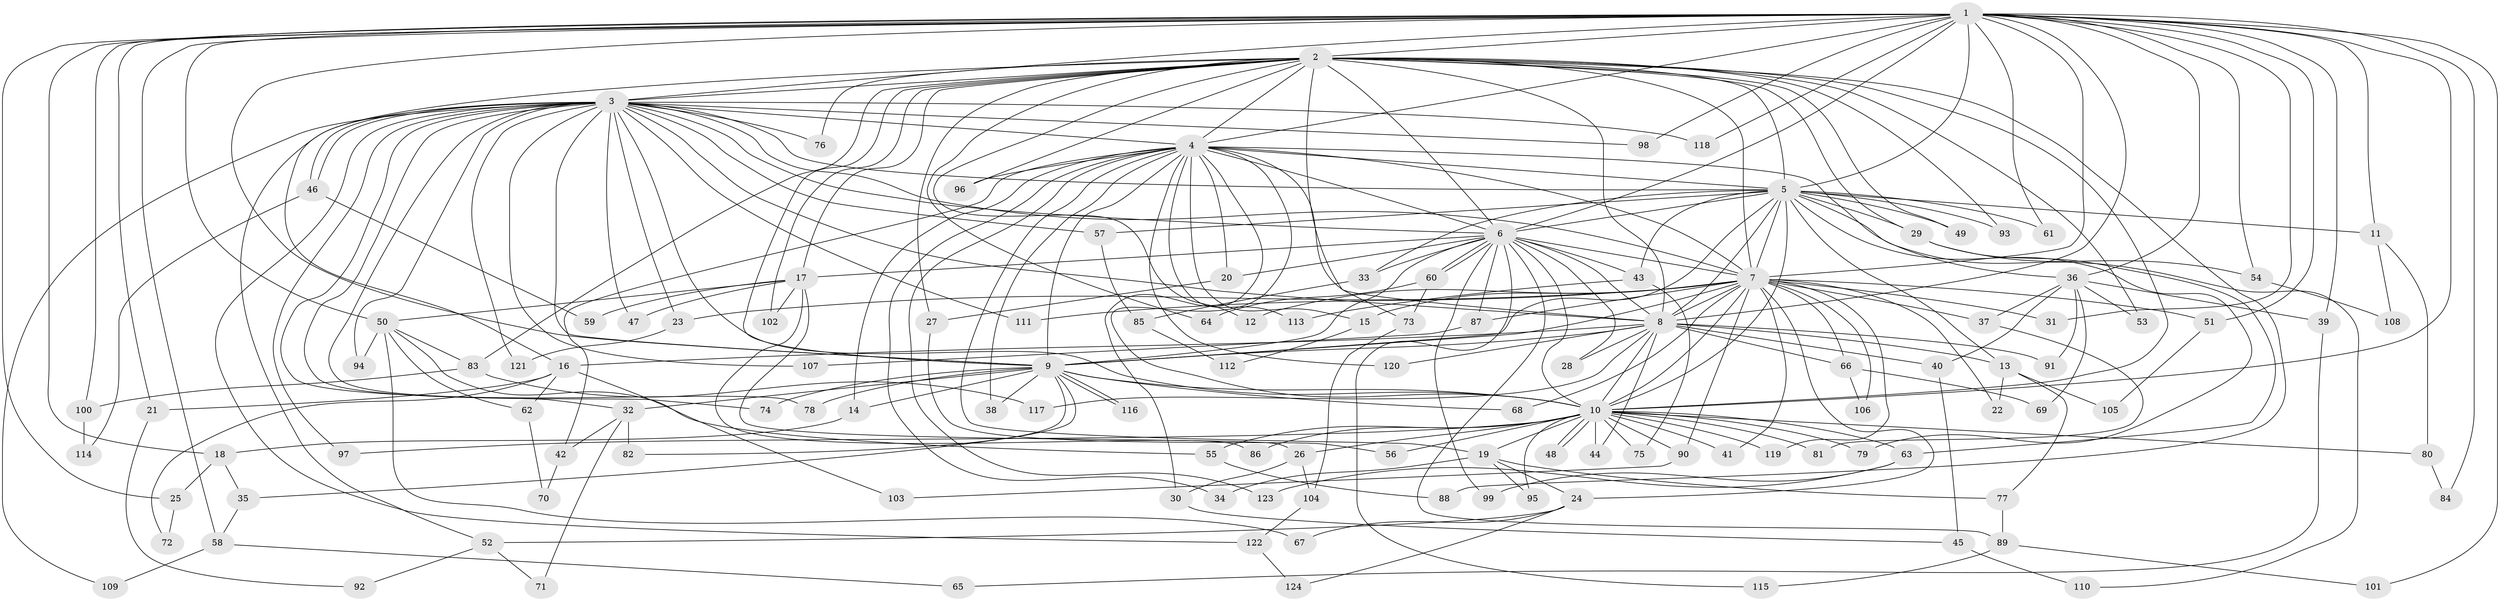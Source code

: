 // Generated by graph-tools (version 1.1) at 2025/11/02/27/25 16:11:00]
// undirected, 124 vertices, 273 edges
graph export_dot {
graph [start="1"]
  node [color=gray90,style=filled];
  1;
  2;
  3;
  4;
  5;
  6;
  7;
  8;
  9;
  10;
  11;
  12;
  13;
  14;
  15;
  16;
  17;
  18;
  19;
  20;
  21;
  22;
  23;
  24;
  25;
  26;
  27;
  28;
  29;
  30;
  31;
  32;
  33;
  34;
  35;
  36;
  37;
  38;
  39;
  40;
  41;
  42;
  43;
  44;
  45;
  46;
  47;
  48;
  49;
  50;
  51;
  52;
  53;
  54;
  55;
  56;
  57;
  58;
  59;
  60;
  61;
  62;
  63;
  64;
  65;
  66;
  67;
  68;
  69;
  70;
  71;
  72;
  73;
  74;
  75;
  76;
  77;
  78;
  79;
  80;
  81;
  82;
  83;
  84;
  85;
  86;
  87;
  88;
  89;
  90;
  91;
  92;
  93;
  94;
  95;
  96;
  97;
  98;
  99;
  100;
  101;
  102;
  103;
  104;
  105;
  106;
  107;
  108;
  109;
  110;
  111;
  112;
  113;
  114;
  115;
  116;
  117;
  118;
  119;
  120;
  121;
  122;
  123;
  124;
  1 -- 2;
  1 -- 3;
  1 -- 4;
  1 -- 5;
  1 -- 6;
  1 -- 7;
  1 -- 8;
  1 -- 9;
  1 -- 10;
  1 -- 11;
  1 -- 18;
  1 -- 21;
  1 -- 25;
  1 -- 31;
  1 -- 36;
  1 -- 39;
  1 -- 50;
  1 -- 51;
  1 -- 54;
  1 -- 58;
  1 -- 61;
  1 -- 84;
  1 -- 98;
  1 -- 100;
  1 -- 101;
  1 -- 118;
  2 -- 3;
  2 -- 4;
  2 -- 5;
  2 -- 6;
  2 -- 7;
  2 -- 8;
  2 -- 9;
  2 -- 10;
  2 -- 12;
  2 -- 17;
  2 -- 27;
  2 -- 29;
  2 -- 49;
  2 -- 52;
  2 -- 53;
  2 -- 64;
  2 -- 73;
  2 -- 76;
  2 -- 83;
  2 -- 88;
  2 -- 93;
  2 -- 96;
  2 -- 102;
  3 -- 4;
  3 -- 5;
  3 -- 6;
  3 -- 7;
  3 -- 8;
  3 -- 9;
  3 -- 10;
  3 -- 16;
  3 -- 23;
  3 -- 32;
  3 -- 46;
  3 -- 46;
  3 -- 47;
  3 -- 57;
  3 -- 74;
  3 -- 76;
  3 -- 78;
  3 -- 94;
  3 -- 97;
  3 -- 98;
  3 -- 107;
  3 -- 109;
  3 -- 111;
  3 -- 118;
  3 -- 121;
  3 -- 122;
  4 -- 5;
  4 -- 6;
  4 -- 7;
  4 -- 8;
  4 -- 9;
  4 -- 10;
  4 -- 14;
  4 -- 15;
  4 -- 19;
  4 -- 20;
  4 -- 30;
  4 -- 34;
  4 -- 36;
  4 -- 38;
  4 -- 42;
  4 -- 96;
  4 -- 113;
  4 -- 120;
  4 -- 123;
  5 -- 6;
  5 -- 7;
  5 -- 8;
  5 -- 9;
  5 -- 10;
  5 -- 11;
  5 -- 13;
  5 -- 29;
  5 -- 33;
  5 -- 43;
  5 -- 49;
  5 -- 57;
  5 -- 61;
  5 -- 79;
  5 -- 93;
  5 -- 110;
  6 -- 7;
  6 -- 8;
  6 -- 9;
  6 -- 10;
  6 -- 17;
  6 -- 20;
  6 -- 28;
  6 -- 33;
  6 -- 43;
  6 -- 60;
  6 -- 60;
  6 -- 87;
  6 -- 89;
  6 -- 99;
  6 -- 115;
  7 -- 8;
  7 -- 9;
  7 -- 10;
  7 -- 12;
  7 -- 15;
  7 -- 22;
  7 -- 23;
  7 -- 24;
  7 -- 31;
  7 -- 37;
  7 -- 41;
  7 -- 51;
  7 -- 66;
  7 -- 68;
  7 -- 87;
  7 -- 90;
  7 -- 106;
  7 -- 111;
  7 -- 119;
  8 -- 9;
  8 -- 10;
  8 -- 13;
  8 -- 16;
  8 -- 28;
  8 -- 40;
  8 -- 44;
  8 -- 66;
  8 -- 91;
  8 -- 117;
  8 -- 120;
  9 -- 10;
  9 -- 14;
  9 -- 32;
  9 -- 35;
  9 -- 38;
  9 -- 68;
  9 -- 74;
  9 -- 78;
  9 -- 82;
  9 -- 116;
  9 -- 116;
  10 -- 19;
  10 -- 26;
  10 -- 41;
  10 -- 44;
  10 -- 48;
  10 -- 48;
  10 -- 55;
  10 -- 56;
  10 -- 63;
  10 -- 75;
  10 -- 79;
  10 -- 80;
  10 -- 81;
  10 -- 86;
  10 -- 90;
  10 -- 95;
  10 -- 97;
  10 -- 119;
  11 -- 80;
  11 -- 108;
  13 -- 22;
  13 -- 77;
  13 -- 105;
  14 -- 18;
  15 -- 112;
  16 -- 21;
  16 -- 62;
  16 -- 72;
  16 -- 103;
  17 -- 26;
  17 -- 47;
  17 -- 50;
  17 -- 59;
  17 -- 86;
  17 -- 102;
  18 -- 25;
  18 -- 35;
  19 -- 24;
  19 -- 34;
  19 -- 77;
  19 -- 95;
  20 -- 27;
  21 -- 92;
  23 -- 121;
  24 -- 52;
  24 -- 67;
  24 -- 124;
  25 -- 72;
  26 -- 30;
  26 -- 104;
  27 -- 56;
  29 -- 54;
  29 -- 63;
  30 -- 45;
  32 -- 42;
  32 -- 71;
  32 -- 82;
  33 -- 85;
  35 -- 58;
  36 -- 37;
  36 -- 39;
  36 -- 40;
  36 -- 53;
  36 -- 69;
  36 -- 91;
  37 -- 81;
  39 -- 65;
  40 -- 45;
  42 -- 70;
  43 -- 75;
  43 -- 113;
  45 -- 110;
  46 -- 59;
  46 -- 114;
  50 -- 55;
  50 -- 62;
  50 -- 67;
  50 -- 83;
  50 -- 94;
  51 -- 105;
  52 -- 71;
  52 -- 92;
  54 -- 108;
  55 -- 88;
  57 -- 85;
  58 -- 65;
  58 -- 109;
  60 -- 64;
  60 -- 73;
  62 -- 70;
  63 -- 99;
  63 -- 123;
  66 -- 69;
  66 -- 106;
  73 -- 104;
  77 -- 89;
  80 -- 84;
  83 -- 100;
  83 -- 117;
  85 -- 112;
  87 -- 107;
  89 -- 101;
  89 -- 115;
  90 -- 103;
  100 -- 114;
  104 -- 122;
  122 -- 124;
}
